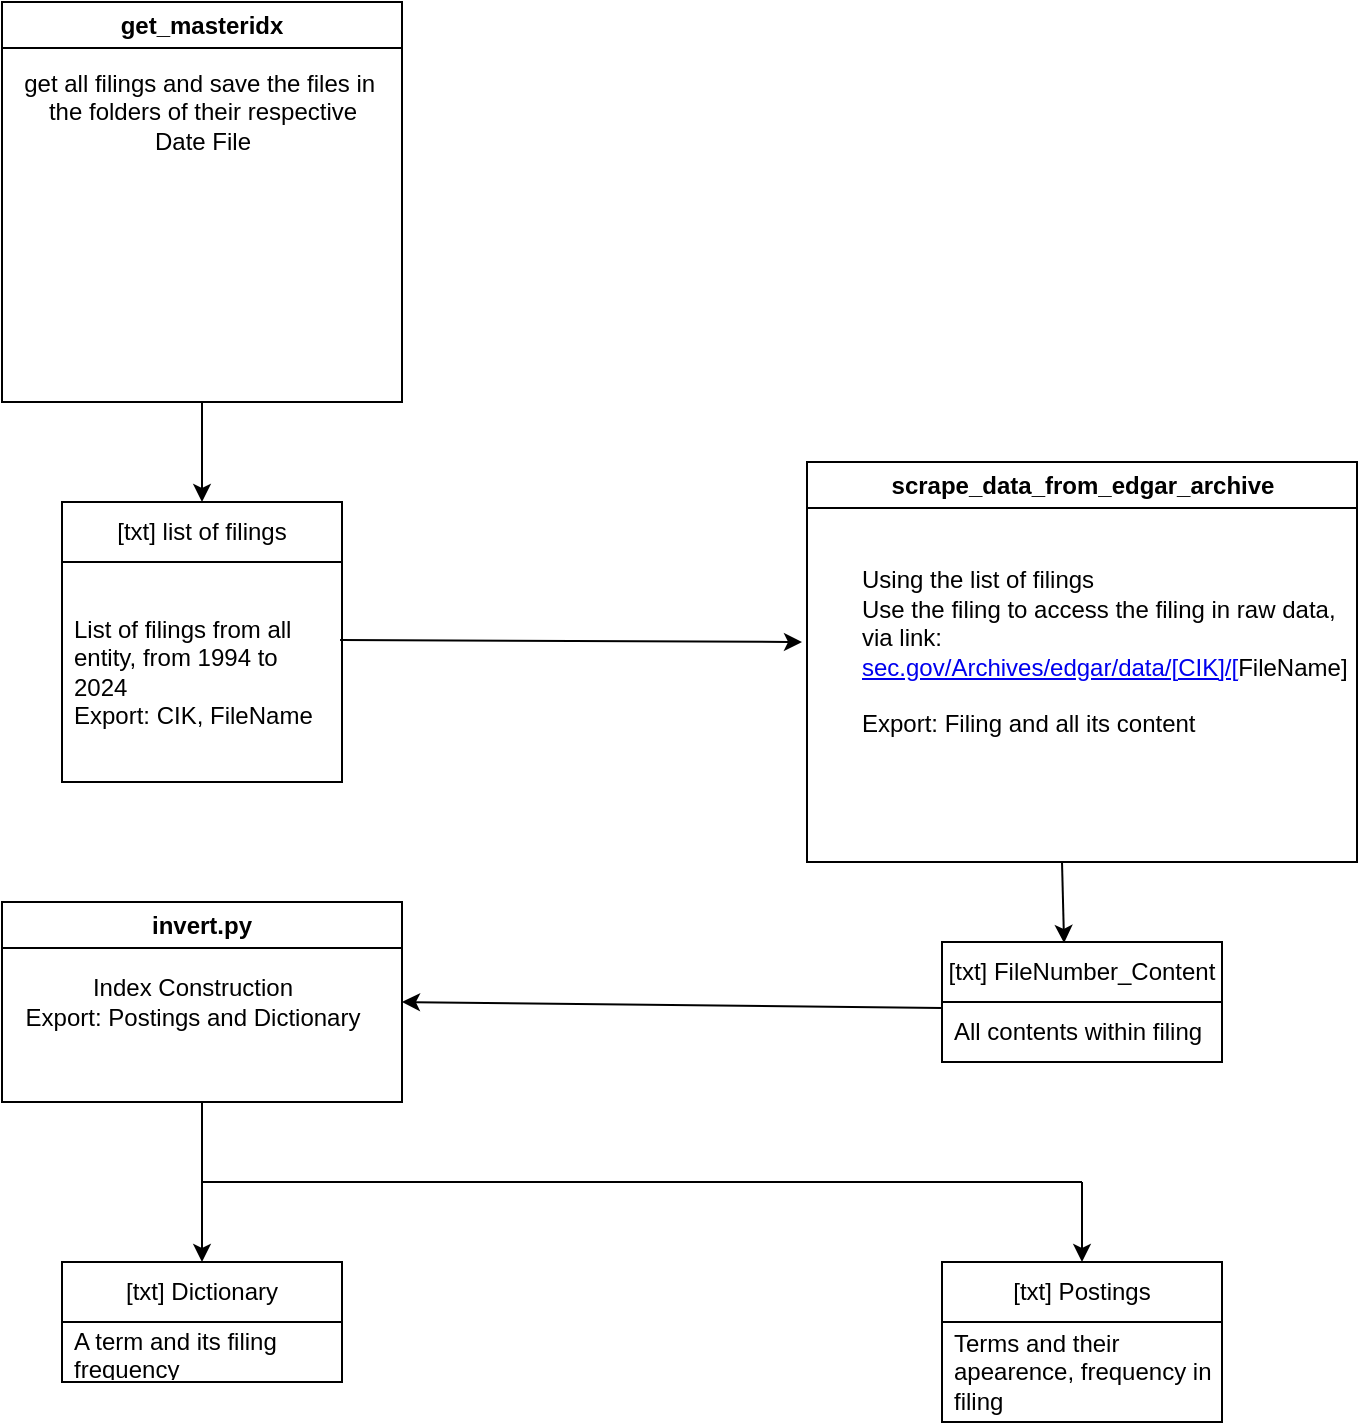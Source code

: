 <mxfile version="24.3.1" type="github">
  <diagram name="Page-1" id="vi-skf5U6foYL7rZOOUz">
    <mxGraphModel dx="1192" dy="791" grid="1" gridSize="10" guides="1" tooltips="1" connect="1" arrows="1" fold="1" page="1" pageScale="1" pageWidth="850" pageHeight="1100" math="0" shadow="0">
      <root>
        <mxCell id="0" />
        <mxCell id="1" parent="0" />
        <mxCell id="MvNkE9TWbENgZuc7oFfd-5" value="get_masteridx" style="swimlane;whiteSpace=wrap;html=1;" vertex="1" parent="1">
          <mxGeometry x="80" y="80" width="200" height="200" as="geometry" />
        </mxCell>
        <mxCell id="MvNkE9TWbENgZuc7oFfd-6" value="get all filings and save the files in&amp;nbsp;&lt;div&gt;t&lt;span style=&quot;background-color: initial;&quot;&gt;he folders of their respective&lt;/span&gt;&lt;div&gt;&lt;div&gt;Date File&lt;/div&gt;&lt;/div&gt;&lt;/div&gt;" style="text;html=1;align=center;verticalAlign=middle;resizable=0;points=[];autosize=1;strokeColor=none;fillColor=none;" vertex="1" parent="MvNkE9TWbENgZuc7oFfd-5">
          <mxGeometry y="25" width="200" height="60" as="geometry" />
        </mxCell>
        <mxCell id="MvNkE9TWbENgZuc7oFfd-7" value="" style="endArrow=classic;html=1;rounded=0;exitX=0.5;exitY=1;exitDx=0;exitDy=0;" edge="1" parent="1" source="MvNkE9TWbENgZuc7oFfd-5">
          <mxGeometry width="50" height="50" relative="1" as="geometry">
            <mxPoint x="155" y="350" as="sourcePoint" />
            <mxPoint x="180" y="330" as="targetPoint" />
          </mxGeometry>
        </mxCell>
        <mxCell id="MvNkE9TWbENgZuc7oFfd-12" value="[txt] list of filings" style="swimlane;fontStyle=0;childLayout=stackLayout;horizontal=1;startSize=30;horizontalStack=0;resizeParent=1;resizeParentMax=0;resizeLast=0;collapsible=1;marginBottom=0;whiteSpace=wrap;html=1;" vertex="1" parent="1">
          <mxGeometry x="110" y="330" width="140" height="140" as="geometry" />
        </mxCell>
        <mxCell id="MvNkE9TWbENgZuc7oFfd-13" value="List of filings from all entity, from 1994 to 2024&lt;div&gt;Export: CIK, FileName&lt;/div&gt;" style="text;strokeColor=none;fillColor=none;align=left;verticalAlign=middle;spacingLeft=4;spacingRight=4;overflow=hidden;points=[[0,0.5],[1,0.5]];portConstraint=eastwest;rotatable=0;whiteSpace=wrap;html=1;" vertex="1" parent="MvNkE9TWbENgZuc7oFfd-12">
          <mxGeometry y="30" width="140" height="110" as="geometry" />
        </mxCell>
        <mxCell id="MvNkE9TWbENgZuc7oFfd-17" value="" style="endArrow=classic;html=1;rounded=0;exitX=0.993;exitY=0.355;exitDx=0;exitDy=0;exitPerimeter=0;" edge="1" parent="1" source="MvNkE9TWbENgZuc7oFfd-13">
          <mxGeometry width="50" height="50" relative="1" as="geometry">
            <mxPoint x="270" y="430" as="sourcePoint" />
            <mxPoint x="480" y="400" as="targetPoint" />
          </mxGeometry>
        </mxCell>
        <mxCell id="MvNkE9TWbENgZuc7oFfd-18" value="scrape_data_from_edgar_archive" style="swimlane;whiteSpace=wrap;html=1;" vertex="1" parent="1">
          <mxGeometry x="482.5" y="310" width="275" height="200" as="geometry" />
        </mxCell>
        <mxCell id="MvNkE9TWbENgZuc7oFfd-19" value="Using the list of filings&lt;div&gt;Use the filing to access the filing in raw data, via link:&lt;/div&gt;&lt;div&gt;&lt;a href=&quot;https://www.sec.gov/Archives/edgar/data/704172/0001493152-24-009464.txt&quot;&gt;sec.gov/Archives/edgar/data/[CIK]/[&lt;/a&gt;FileName]&lt;br&gt;&lt;/div&gt;&lt;div&gt;&lt;br&gt;&lt;/div&gt;&lt;div&gt;Export: Filing and all its content&lt;/div&gt;" style="text;html=1;align=left;verticalAlign=middle;whiteSpace=wrap;rounded=0;" vertex="1" parent="MvNkE9TWbENgZuc7oFfd-18">
          <mxGeometry x="25" y="75" width="175" height="40" as="geometry" />
        </mxCell>
        <mxCell id="MvNkE9TWbENgZuc7oFfd-24" value="" style="endArrow=classic;html=1;rounded=0;entryX=0.436;entryY=0.008;entryDx=0;entryDy=0;entryPerimeter=0;" edge="1" parent="MvNkE9TWbENgZuc7oFfd-18" target="MvNkE9TWbENgZuc7oFfd-20">
          <mxGeometry width="50" height="50" relative="1" as="geometry">
            <mxPoint x="127.5" y="200" as="sourcePoint" />
            <mxPoint x="177.5" y="150" as="targetPoint" />
          </mxGeometry>
        </mxCell>
        <mxCell id="MvNkE9TWbENgZuc7oFfd-20" value="[txt] FileNumber_Content" style="swimlane;fontStyle=0;childLayout=stackLayout;horizontal=1;startSize=30;horizontalStack=0;resizeParent=1;resizeParentMax=0;resizeLast=0;collapsible=1;marginBottom=0;whiteSpace=wrap;html=1;" vertex="1" parent="1">
          <mxGeometry x="550" y="550" width="140" height="60" as="geometry" />
        </mxCell>
        <mxCell id="MvNkE9TWbENgZuc7oFfd-39" value="" style="endArrow=classic;html=1;rounded=0;entryX=1;entryY=0.5;entryDx=0;entryDy=0;" edge="1" parent="MvNkE9TWbENgZuc7oFfd-20" target="MvNkE9TWbENgZuc7oFfd-25">
          <mxGeometry width="50" height="50" relative="1" as="geometry">
            <mxPoint y="33" as="sourcePoint" />
            <mxPoint x="50" y="-17" as="targetPoint" />
          </mxGeometry>
        </mxCell>
        <mxCell id="MvNkE9TWbENgZuc7oFfd-21" value="All contents within filing" style="text;strokeColor=none;fillColor=none;align=left;verticalAlign=middle;spacingLeft=4;spacingRight=4;overflow=hidden;points=[[0,0.5],[1,0.5]];portConstraint=eastwest;rotatable=0;whiteSpace=wrap;html=1;" vertex="1" parent="MvNkE9TWbENgZuc7oFfd-20">
          <mxGeometry y="30" width="140" height="30" as="geometry" />
        </mxCell>
        <mxCell id="MvNkE9TWbENgZuc7oFfd-25" value="invert.py" style="swimlane;whiteSpace=wrap;html=1;" vertex="1" parent="1">
          <mxGeometry x="80" y="530" width="200" height="100" as="geometry" />
        </mxCell>
        <mxCell id="MvNkE9TWbENgZuc7oFfd-27" value="Index Construction&lt;div&gt;Export: Postings and Dictionary&lt;/div&gt;" style="text;html=1;align=center;verticalAlign=middle;resizable=0;points=[];autosize=1;strokeColor=none;fillColor=none;" vertex="1" parent="MvNkE9TWbENgZuc7oFfd-25">
          <mxGeometry y="30" width="190" height="40" as="geometry" />
        </mxCell>
        <mxCell id="MvNkE9TWbENgZuc7oFfd-28" value="" style="endArrow=classic;html=1;rounded=0;exitX=0.5;exitY=1;exitDx=0;exitDy=0;" edge="1" parent="1" source="MvNkE9TWbENgZuc7oFfd-25">
          <mxGeometry width="50" height="50" relative="1" as="geometry">
            <mxPoint x="150" y="760" as="sourcePoint" />
            <mxPoint x="180" y="710" as="targetPoint" />
          </mxGeometry>
        </mxCell>
        <mxCell id="MvNkE9TWbENgZuc7oFfd-29" value="[txt] Dictionary" style="swimlane;fontStyle=0;childLayout=stackLayout;horizontal=1;startSize=30;horizontalStack=0;resizeParent=1;resizeParentMax=0;resizeLast=0;collapsible=1;marginBottom=0;whiteSpace=wrap;html=1;" vertex="1" parent="1">
          <mxGeometry x="110" y="710" width="140" height="60" as="geometry" />
        </mxCell>
        <mxCell id="MvNkE9TWbENgZuc7oFfd-30" value="A term and its filing frequency" style="text;strokeColor=none;fillColor=none;align=left;verticalAlign=middle;spacingLeft=4;spacingRight=4;overflow=hidden;points=[[0,0.5],[1,0.5]];portConstraint=eastwest;rotatable=0;whiteSpace=wrap;html=1;" vertex="1" parent="MvNkE9TWbENgZuc7oFfd-29">
          <mxGeometry y="30" width="140" height="30" as="geometry" />
        </mxCell>
        <mxCell id="MvNkE9TWbENgZuc7oFfd-33" value="[txt] Postings" style="swimlane;fontStyle=0;childLayout=stackLayout;horizontal=1;startSize=30;horizontalStack=0;resizeParent=1;resizeParentMax=0;resizeLast=0;collapsible=1;marginBottom=0;whiteSpace=wrap;html=1;" vertex="1" parent="1">
          <mxGeometry x="550" y="710" width="140" height="80" as="geometry" />
        </mxCell>
        <mxCell id="MvNkE9TWbENgZuc7oFfd-34" value="Terms and their apearence, frequency in filing" style="text;strokeColor=none;fillColor=none;align=left;verticalAlign=middle;spacingLeft=4;spacingRight=4;overflow=hidden;points=[[0,0.5],[1,0.5]];portConstraint=eastwest;rotatable=0;whiteSpace=wrap;html=1;" vertex="1" parent="MvNkE9TWbENgZuc7oFfd-33">
          <mxGeometry y="30" width="140" height="50" as="geometry" />
        </mxCell>
        <mxCell id="MvNkE9TWbENgZuc7oFfd-35" value="" style="endArrow=none;html=1;rounded=0;" edge="1" parent="1">
          <mxGeometry width="50" height="50" relative="1" as="geometry">
            <mxPoint x="180" y="670" as="sourcePoint" />
            <mxPoint x="620" y="670" as="targetPoint" />
          </mxGeometry>
        </mxCell>
        <mxCell id="MvNkE9TWbENgZuc7oFfd-38" value="" style="endArrow=classic;html=1;rounded=0;entryX=0.5;entryY=0;entryDx=0;entryDy=0;" edge="1" parent="1" target="MvNkE9TWbENgZuc7oFfd-33">
          <mxGeometry width="50" height="50" relative="1" as="geometry">
            <mxPoint x="620" y="670" as="sourcePoint" />
            <mxPoint x="670" y="620" as="targetPoint" />
          </mxGeometry>
        </mxCell>
      </root>
    </mxGraphModel>
  </diagram>
</mxfile>
